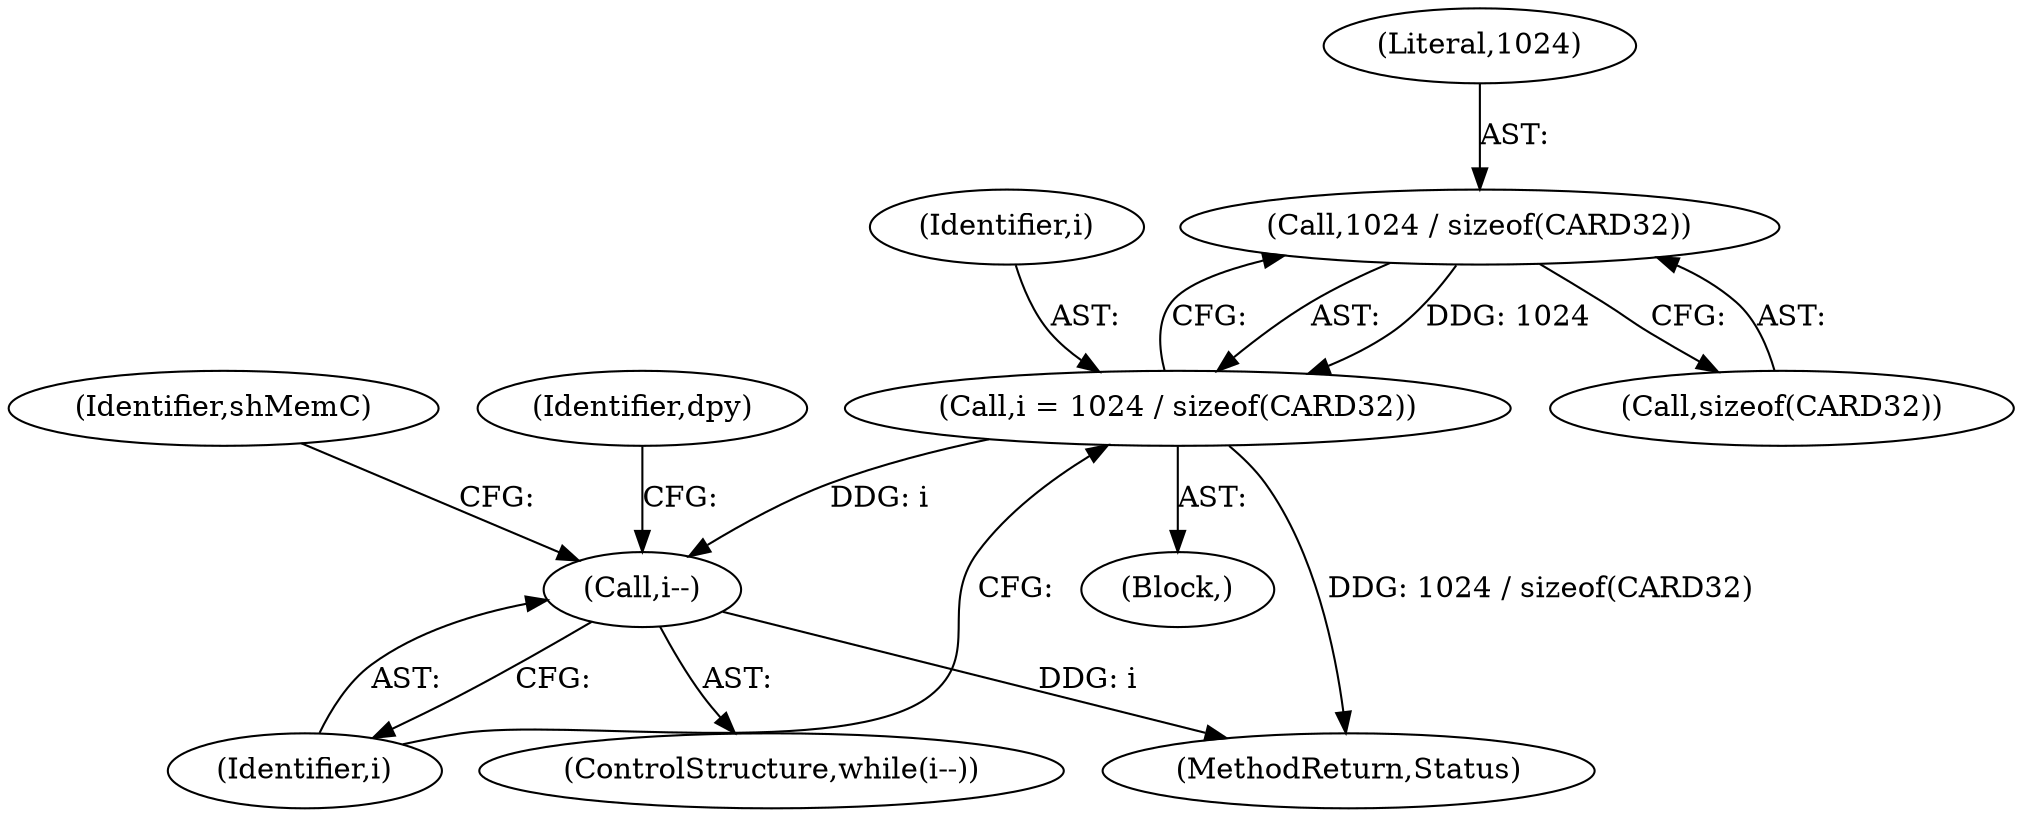 digraph "0_libXvMC_2cd95e7da8367cccdcdd5c9b160012d1dec5cbdb@API" {
"1000223" [label="(Call,1024 / sizeof(CARD32))"];
"1000221" [label="(Call,i = 1024 / sizeof(CARD32))"];
"1000228" [label="(Call,i--)"];
"1000227" [label="(ControlStructure,while(i--))"];
"1000224" [label="(Literal,1024)"];
"1000490" [label="(MethodReturn,Status)"];
"1000198" [label="(Block,)"];
"1000223" [label="(Call,1024 / sizeof(CARD32))"];
"1000221" [label="(Call,i = 1024 / sizeof(CARD32))"];
"1000229" [label="(Identifier,i)"];
"1000228" [label="(Call,i--)"];
"1000225" [label="(Call,sizeof(CARD32))"];
"1000222" [label="(Identifier,i)"];
"1000234" [label="(Identifier,shMemC)"];
"1000250" [label="(Identifier,dpy)"];
"1000223" -> "1000221"  [label="AST: "];
"1000223" -> "1000225"  [label="CFG: "];
"1000224" -> "1000223"  [label="AST: "];
"1000225" -> "1000223"  [label="AST: "];
"1000221" -> "1000223"  [label="CFG: "];
"1000223" -> "1000221"  [label="DDG: 1024"];
"1000221" -> "1000198"  [label="AST: "];
"1000222" -> "1000221"  [label="AST: "];
"1000229" -> "1000221"  [label="CFG: "];
"1000221" -> "1000490"  [label="DDG: 1024 / sizeof(CARD32)"];
"1000221" -> "1000228"  [label="DDG: i"];
"1000228" -> "1000227"  [label="AST: "];
"1000228" -> "1000229"  [label="CFG: "];
"1000229" -> "1000228"  [label="AST: "];
"1000234" -> "1000228"  [label="CFG: "];
"1000250" -> "1000228"  [label="CFG: "];
"1000228" -> "1000490"  [label="DDG: i"];
}
